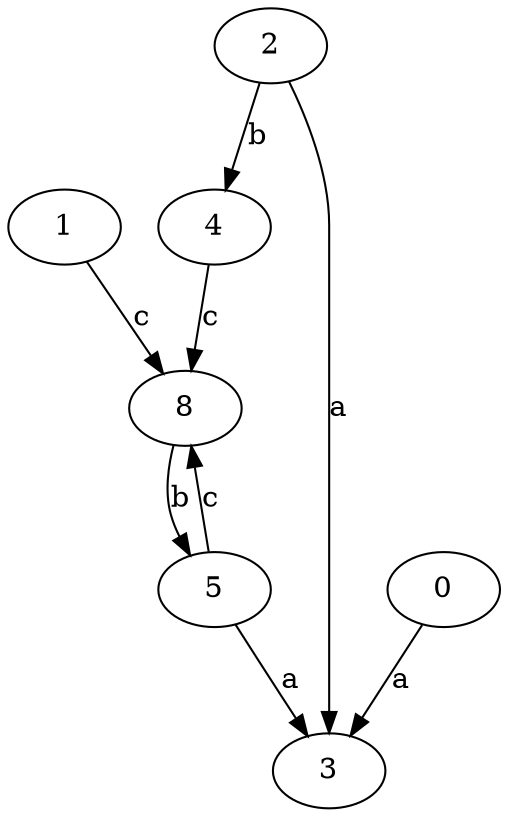 strict digraph  {
1;
2;
3;
4;
5;
0;
8;
1 -> 8  [label=c];
2 -> 3  [label=a];
2 -> 4  [label=b];
4 -> 8  [label=c];
5 -> 3  [label=a];
5 -> 8  [label=c];
0 -> 3  [label=a];
8 -> 5  [label=b];
}
